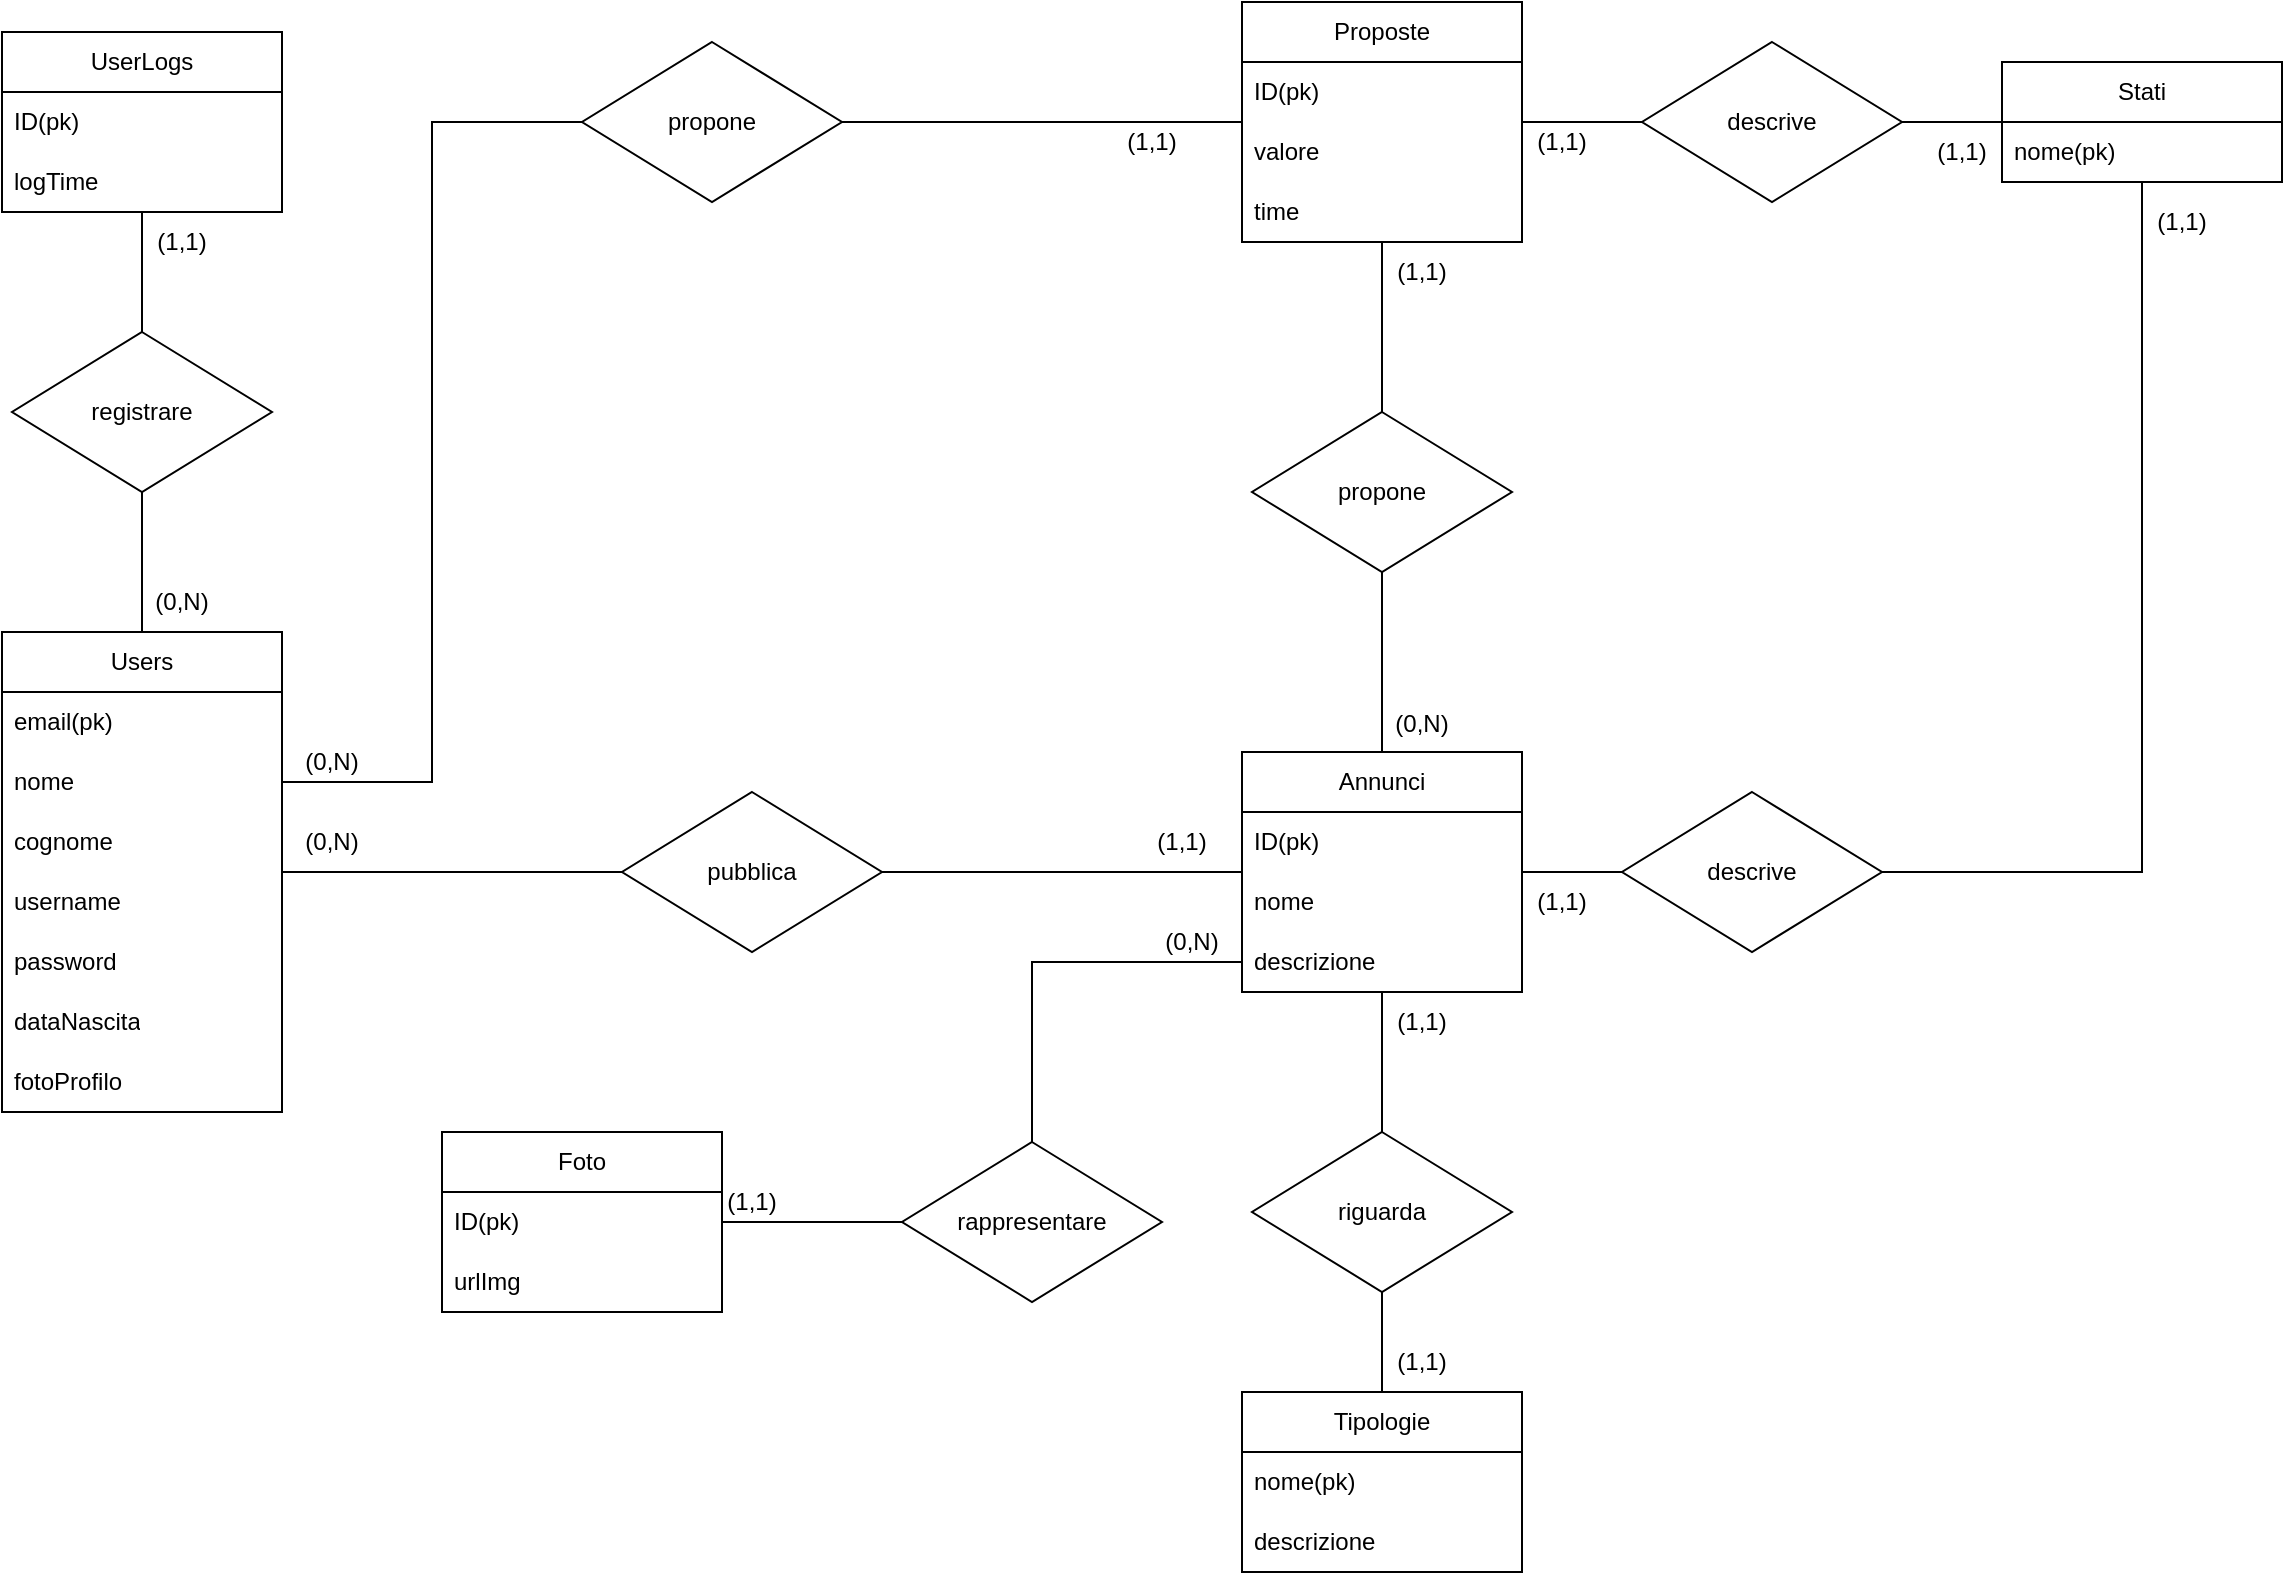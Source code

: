 <mxfile version="24.3.1" type="google">
  <diagram name="Pagina-1" id="Pq7MAebxo4auGqk37SkY">
    <mxGraphModel grid="1" page="1" gridSize="10" guides="1" tooltips="1" connect="1" arrows="1" fold="1" pageScale="1" pageWidth="827" pageHeight="1169" math="0" shadow="0">
      <root>
        <mxCell id="0" />
        <mxCell id="1" parent="0" />
        <mxCell id="6DvogCrqPjcSvsmSFn7y-90" style="edgeStyle=orthogonalEdgeStyle;rounded=0;orthogonalLoop=1;jettySize=auto;html=1;entryX=0.5;entryY=1;entryDx=0;entryDy=0;endArrow=none;endFill=0;" edge="1" parent="1" source="6DvogCrqPjcSvsmSFn7y-1" target="6DvogCrqPjcSvsmSFn7y-33">
          <mxGeometry relative="1" as="geometry" />
        </mxCell>
        <mxCell id="6DvogCrqPjcSvsmSFn7y-1" value="Users" style="swimlane;fontStyle=0;childLayout=stackLayout;horizontal=1;startSize=30;horizontalStack=0;resizeParent=1;resizeParentMax=0;resizeLast=0;collapsible=1;marginBottom=0;whiteSpace=wrap;html=1;" vertex="1" parent="1">
          <mxGeometry x="-430" y="350" width="140" height="240" as="geometry" />
        </mxCell>
        <mxCell id="6DvogCrqPjcSvsmSFn7y-2" value="email(pk)" style="text;strokeColor=none;fillColor=none;align=left;verticalAlign=middle;spacingLeft=4;spacingRight=4;overflow=hidden;points=[[0,0.5],[1,0.5]];portConstraint=eastwest;rotatable=0;whiteSpace=wrap;html=1;" vertex="1" parent="6DvogCrqPjcSvsmSFn7y-1">
          <mxGeometry y="30" width="140" height="30" as="geometry" />
        </mxCell>
        <mxCell id="6DvogCrqPjcSvsmSFn7y-3" value="nome" style="text;strokeColor=none;fillColor=none;align=left;verticalAlign=middle;spacingLeft=4;spacingRight=4;overflow=hidden;points=[[0,0.5],[1,0.5]];portConstraint=eastwest;rotatable=0;whiteSpace=wrap;html=1;" vertex="1" parent="6DvogCrqPjcSvsmSFn7y-1">
          <mxGeometry y="60" width="140" height="30" as="geometry" />
        </mxCell>
        <mxCell id="6DvogCrqPjcSvsmSFn7y-4" value="cognome" style="text;strokeColor=none;fillColor=none;align=left;verticalAlign=middle;spacingLeft=4;spacingRight=4;overflow=hidden;points=[[0,0.5],[1,0.5]];portConstraint=eastwest;rotatable=0;whiteSpace=wrap;html=1;" vertex="1" parent="6DvogCrqPjcSvsmSFn7y-1">
          <mxGeometry y="90" width="140" height="30" as="geometry" />
        </mxCell>
        <mxCell id="6DvogCrqPjcSvsmSFn7y-25" value="username" style="text;strokeColor=none;fillColor=none;align=left;verticalAlign=middle;spacingLeft=4;spacingRight=4;overflow=hidden;points=[[0,0.5],[1,0.5]];portConstraint=eastwest;rotatable=0;whiteSpace=wrap;html=1;" vertex="1" parent="6DvogCrqPjcSvsmSFn7y-1">
          <mxGeometry y="120" width="140" height="30" as="geometry" />
        </mxCell>
        <mxCell id="6DvogCrqPjcSvsmSFn7y-26" value="password" style="text;strokeColor=none;fillColor=none;align=left;verticalAlign=middle;spacingLeft=4;spacingRight=4;overflow=hidden;points=[[0,0.5],[1,0.5]];portConstraint=eastwest;rotatable=0;whiteSpace=wrap;html=1;" vertex="1" parent="6DvogCrqPjcSvsmSFn7y-1">
          <mxGeometry y="150" width="140" height="30" as="geometry" />
        </mxCell>
        <mxCell id="6DvogCrqPjcSvsmSFn7y-27" value="dataNascita" style="text;strokeColor=none;fillColor=none;align=left;verticalAlign=middle;spacingLeft=4;spacingRight=4;overflow=hidden;points=[[0,0.5],[1,0.5]];portConstraint=eastwest;rotatable=0;whiteSpace=wrap;html=1;" vertex="1" parent="6DvogCrqPjcSvsmSFn7y-1">
          <mxGeometry y="180" width="140" height="30" as="geometry" />
        </mxCell>
        <mxCell id="6DvogCrqPjcSvsmSFn7y-28" value="fotoProfilo" style="text;strokeColor=none;fillColor=none;align=left;verticalAlign=middle;spacingLeft=4;spacingRight=4;overflow=hidden;points=[[0,0.5],[1,0.5]];portConstraint=eastwest;rotatable=0;whiteSpace=wrap;html=1;" vertex="1" parent="6DvogCrqPjcSvsmSFn7y-1">
          <mxGeometry y="210" width="140" height="30" as="geometry" />
        </mxCell>
        <mxCell id="6DvogCrqPjcSvsmSFn7y-50" value="" style="edgeStyle=orthogonalEdgeStyle;rounded=0;orthogonalLoop=1;jettySize=auto;html=1;endArrow=none;endFill=0;" edge="1" parent="1" source="6DvogCrqPjcSvsmSFn7y-5" target="6DvogCrqPjcSvsmSFn7y-38">
          <mxGeometry relative="1" as="geometry" />
        </mxCell>
        <mxCell id="6DvogCrqPjcSvsmSFn7y-54" style="edgeStyle=orthogonalEdgeStyle;rounded=0;orthogonalLoop=1;jettySize=auto;html=1;entryX=0;entryY=0.5;entryDx=0;entryDy=0;endArrow=none;endFill=0;" edge="1" parent="1" source="6DvogCrqPjcSvsmSFn7y-5" target="6DvogCrqPjcSvsmSFn7y-51">
          <mxGeometry relative="1" as="geometry" />
        </mxCell>
        <mxCell id="6DvogCrqPjcSvsmSFn7y-5" value="Annunci" style="swimlane;fontStyle=0;childLayout=stackLayout;horizontal=1;startSize=30;horizontalStack=0;resizeParent=1;resizeParentMax=0;resizeLast=0;collapsible=1;marginBottom=0;whiteSpace=wrap;html=1;" vertex="1" parent="1">
          <mxGeometry x="190" y="410" width="140" height="120" as="geometry" />
        </mxCell>
        <mxCell id="6DvogCrqPjcSvsmSFn7y-6" value="ID(pk)" style="text;strokeColor=none;fillColor=none;align=left;verticalAlign=middle;spacingLeft=4;spacingRight=4;overflow=hidden;points=[[0,0.5],[1,0.5]];portConstraint=eastwest;rotatable=0;whiteSpace=wrap;html=1;" vertex="1" parent="6DvogCrqPjcSvsmSFn7y-5">
          <mxGeometry y="30" width="140" height="30" as="geometry" />
        </mxCell>
        <mxCell id="6DvogCrqPjcSvsmSFn7y-7" value="nome" style="text;strokeColor=none;fillColor=none;align=left;verticalAlign=middle;spacingLeft=4;spacingRight=4;overflow=hidden;points=[[0,0.5],[1,0.5]];portConstraint=eastwest;rotatable=0;whiteSpace=wrap;html=1;" vertex="1" parent="6DvogCrqPjcSvsmSFn7y-5">
          <mxGeometry y="60" width="140" height="30" as="geometry" />
        </mxCell>
        <mxCell id="6DvogCrqPjcSvsmSFn7y-8" value="descrizione&amp;nbsp;" style="text;strokeColor=none;fillColor=none;align=left;verticalAlign=middle;spacingLeft=4;spacingRight=4;overflow=hidden;points=[[0,0.5],[1,0.5]];portConstraint=eastwest;rotatable=0;whiteSpace=wrap;html=1;" vertex="1" parent="6DvogCrqPjcSvsmSFn7y-5">
          <mxGeometry y="90" width="140" height="30" as="geometry" />
        </mxCell>
        <mxCell id="6DvogCrqPjcSvsmSFn7y-9" value="UserLogs" style="swimlane;fontStyle=0;childLayout=stackLayout;horizontal=1;startSize=30;horizontalStack=0;resizeParent=1;resizeParentMax=0;resizeLast=0;collapsible=1;marginBottom=0;whiteSpace=wrap;html=1;" vertex="1" parent="1">
          <mxGeometry x="-430" y="50" width="140" height="90" as="geometry" />
        </mxCell>
        <mxCell id="6DvogCrqPjcSvsmSFn7y-10" value="ID(pk)" style="text;strokeColor=none;fillColor=none;align=left;verticalAlign=middle;spacingLeft=4;spacingRight=4;overflow=hidden;points=[[0,0.5],[1,0.5]];portConstraint=eastwest;rotatable=0;whiteSpace=wrap;html=1;" vertex="1" parent="6DvogCrqPjcSvsmSFn7y-9">
          <mxGeometry y="30" width="140" height="30" as="geometry" />
        </mxCell>
        <mxCell id="6DvogCrqPjcSvsmSFn7y-11" value="logTime" style="text;strokeColor=none;fillColor=none;align=left;verticalAlign=middle;spacingLeft=4;spacingRight=4;overflow=hidden;points=[[0,0.5],[1,0.5]];portConstraint=eastwest;rotatable=0;whiteSpace=wrap;html=1;" vertex="1" parent="6DvogCrqPjcSvsmSFn7y-9">
          <mxGeometry y="60" width="140" height="30" as="geometry" />
        </mxCell>
        <mxCell id="6DvogCrqPjcSvsmSFn7y-13" value="Tipologie" style="swimlane;fontStyle=0;childLayout=stackLayout;horizontal=1;startSize=30;horizontalStack=0;resizeParent=1;resizeParentMax=0;resizeLast=0;collapsible=1;marginBottom=0;whiteSpace=wrap;html=1;" vertex="1" parent="1">
          <mxGeometry x="190" y="730" width="140" height="90" as="geometry">
            <mxRectangle x="190" y="730" width="90" height="30" as="alternateBounds" />
          </mxGeometry>
        </mxCell>
        <mxCell id="6DvogCrqPjcSvsmSFn7y-14" value="nome(pk)" style="text;strokeColor=none;fillColor=none;align=left;verticalAlign=middle;spacingLeft=4;spacingRight=4;overflow=hidden;points=[[0,0.5],[1,0.5]];portConstraint=eastwest;rotatable=0;whiteSpace=wrap;html=1;" vertex="1" parent="6DvogCrqPjcSvsmSFn7y-13">
          <mxGeometry y="30" width="140" height="30" as="geometry" />
        </mxCell>
        <mxCell id="6DvogCrqPjcSvsmSFn7y-16" value="descrizione" style="text;strokeColor=none;fillColor=none;align=left;verticalAlign=middle;spacingLeft=4;spacingRight=4;overflow=hidden;points=[[0,0.5],[1,0.5]];portConstraint=eastwest;rotatable=0;whiteSpace=wrap;html=1;" vertex="1" parent="6DvogCrqPjcSvsmSFn7y-13">
          <mxGeometry y="60" width="140" height="30" as="geometry" />
        </mxCell>
        <mxCell id="6DvogCrqPjcSvsmSFn7y-17" value="Stati" style="swimlane;fontStyle=0;childLayout=stackLayout;horizontal=1;startSize=30;horizontalStack=0;resizeParent=1;resizeParentMax=0;resizeLast=0;collapsible=1;marginBottom=0;whiteSpace=wrap;html=1;" vertex="1" parent="1">
          <mxGeometry x="570" y="65" width="140" height="60" as="geometry" />
        </mxCell>
        <mxCell id="6DvogCrqPjcSvsmSFn7y-18" value="nome(pk)" style="text;strokeColor=none;fillColor=none;align=left;verticalAlign=middle;spacingLeft=4;spacingRight=4;overflow=hidden;points=[[0,0.5],[1,0.5]];portConstraint=eastwest;rotatable=0;whiteSpace=wrap;html=1;" vertex="1" parent="6DvogCrqPjcSvsmSFn7y-17">
          <mxGeometry y="30" width="140" height="30" as="geometry" />
        </mxCell>
        <mxCell id="6DvogCrqPjcSvsmSFn7y-53" style="edgeStyle=orthogonalEdgeStyle;rounded=0;orthogonalLoop=1;jettySize=auto;html=1;entryX=0;entryY=0.5;entryDx=0;entryDy=0;endArrow=none;endFill=0;" edge="1" parent="1" source="6DvogCrqPjcSvsmSFn7y-21" target="6DvogCrqPjcSvsmSFn7y-52">
          <mxGeometry relative="1" as="geometry" />
        </mxCell>
        <mxCell id="6DvogCrqPjcSvsmSFn7y-91" style="edgeStyle=orthogonalEdgeStyle;rounded=0;orthogonalLoop=1;jettySize=auto;html=1;entryX=0.5;entryY=0;entryDx=0;entryDy=0;endArrow=none;endFill=0;" edge="1" parent="1" source="6DvogCrqPjcSvsmSFn7y-21" target="6DvogCrqPjcSvsmSFn7y-89">
          <mxGeometry relative="1" as="geometry" />
        </mxCell>
        <mxCell id="6DvogCrqPjcSvsmSFn7y-21" value="Proposte" style="swimlane;fontStyle=0;childLayout=stackLayout;horizontal=1;startSize=30;horizontalStack=0;resizeParent=1;resizeParentMax=0;resizeLast=0;collapsible=1;marginBottom=0;whiteSpace=wrap;html=1;" vertex="1" parent="1">
          <mxGeometry x="190" y="35" width="140" height="120" as="geometry" />
        </mxCell>
        <mxCell id="6DvogCrqPjcSvsmSFn7y-22" value="ID(pk)" style="text;strokeColor=none;fillColor=none;align=left;verticalAlign=middle;spacingLeft=4;spacingRight=4;overflow=hidden;points=[[0,0.5],[1,0.5]];portConstraint=eastwest;rotatable=0;whiteSpace=wrap;html=1;" vertex="1" parent="6DvogCrqPjcSvsmSFn7y-21">
          <mxGeometry y="30" width="140" height="30" as="geometry" />
        </mxCell>
        <mxCell id="6DvogCrqPjcSvsmSFn7y-23" value="valore" style="text;strokeColor=none;fillColor=none;align=left;verticalAlign=middle;spacingLeft=4;spacingRight=4;overflow=hidden;points=[[0,0.5],[1,0.5]];portConstraint=eastwest;rotatable=0;whiteSpace=wrap;html=1;" vertex="1" parent="6DvogCrqPjcSvsmSFn7y-21">
          <mxGeometry y="60" width="140" height="30" as="geometry" />
        </mxCell>
        <mxCell id="6DvogCrqPjcSvsmSFn7y-24" value="time" style="text;strokeColor=none;fillColor=none;align=left;verticalAlign=middle;spacingLeft=4;spacingRight=4;overflow=hidden;points=[[0,0.5],[1,0.5]];portConstraint=eastwest;rotatable=0;whiteSpace=wrap;html=1;" vertex="1" parent="6DvogCrqPjcSvsmSFn7y-21">
          <mxGeometry y="90" width="140" height="30" as="geometry" />
        </mxCell>
        <mxCell id="6DvogCrqPjcSvsmSFn7y-37" style="edgeStyle=orthogonalEdgeStyle;rounded=0;orthogonalLoop=1;jettySize=auto;html=1;exitX=0.5;exitY=0;exitDx=0;exitDy=0;endArrow=none;endFill=0;" edge="1" parent="1" source="6DvogCrqPjcSvsmSFn7y-33" target="6DvogCrqPjcSvsmSFn7y-9">
          <mxGeometry relative="1" as="geometry" />
        </mxCell>
        <mxCell id="6DvogCrqPjcSvsmSFn7y-33" value="registrare" style="rhombus;whiteSpace=wrap;html=1;" vertex="1" parent="1">
          <mxGeometry x="-425" y="200" width="130" height="80" as="geometry" />
        </mxCell>
        <mxCell id="6DvogCrqPjcSvsmSFn7y-49" style="edgeStyle=orthogonalEdgeStyle;rounded=0;orthogonalLoop=1;jettySize=auto;html=1;exitX=0.5;exitY=1;exitDx=0;exitDy=0;entryX=0.5;entryY=0;entryDx=0;entryDy=0;endArrow=none;endFill=0;" edge="1" parent="1" source="6DvogCrqPjcSvsmSFn7y-38" target="6DvogCrqPjcSvsmSFn7y-13">
          <mxGeometry relative="1" as="geometry" />
        </mxCell>
        <mxCell id="6DvogCrqPjcSvsmSFn7y-38" value="riguarda" style="rhombus;whiteSpace=wrap;html=1;" vertex="1" parent="1">
          <mxGeometry x="195" y="600" width="130" height="80" as="geometry" />
        </mxCell>
        <mxCell id="6DvogCrqPjcSvsmSFn7y-44" style="edgeStyle=orthogonalEdgeStyle;rounded=0;orthogonalLoop=1;jettySize=auto;html=1;endArrow=none;endFill=0;" edge="1" parent="1" source="6DvogCrqPjcSvsmSFn7y-42" target="6DvogCrqPjcSvsmSFn7y-5">
          <mxGeometry relative="1" as="geometry" />
        </mxCell>
        <mxCell id="6DvogCrqPjcSvsmSFn7y-48" style="edgeStyle=orthogonalEdgeStyle;rounded=0;orthogonalLoop=1;jettySize=auto;html=1;exitX=0;exitY=0.5;exitDx=0;exitDy=0;endArrow=none;endFill=0;" edge="1" parent="1" source="6DvogCrqPjcSvsmSFn7y-42" target="6DvogCrqPjcSvsmSFn7y-1">
          <mxGeometry relative="1" as="geometry" />
        </mxCell>
        <mxCell id="6DvogCrqPjcSvsmSFn7y-42" value="pubblica" style="rhombus;whiteSpace=wrap;html=1;" vertex="1" parent="1">
          <mxGeometry x="-120" y="430" width="130" height="80" as="geometry" />
        </mxCell>
        <mxCell id="6DvogCrqPjcSvsmSFn7y-55" style="edgeStyle=orthogonalEdgeStyle;rounded=0;orthogonalLoop=1;jettySize=auto;html=1;endArrow=none;endFill=0;" edge="1" parent="1" source="6DvogCrqPjcSvsmSFn7y-51" target="6DvogCrqPjcSvsmSFn7y-17">
          <mxGeometry relative="1" as="geometry" />
        </mxCell>
        <mxCell id="6DvogCrqPjcSvsmSFn7y-51" value="descrive" style="rhombus;whiteSpace=wrap;html=1;" vertex="1" parent="1">
          <mxGeometry x="380" y="430" width="130" height="80" as="geometry" />
        </mxCell>
        <mxCell id="6DvogCrqPjcSvsmSFn7y-56" style="edgeStyle=orthogonalEdgeStyle;rounded=0;orthogonalLoop=1;jettySize=auto;html=1;endArrow=none;endFill=0;" edge="1" parent="1" source="6DvogCrqPjcSvsmSFn7y-52" target="6DvogCrqPjcSvsmSFn7y-17">
          <mxGeometry relative="1" as="geometry" />
        </mxCell>
        <mxCell id="6DvogCrqPjcSvsmSFn7y-52" value="descrive" style="rhombus;whiteSpace=wrap;html=1;" vertex="1" parent="1">
          <mxGeometry x="390" y="55" width="130" height="80" as="geometry" />
        </mxCell>
        <mxCell id="6DvogCrqPjcSvsmSFn7y-58" style="edgeStyle=orthogonalEdgeStyle;rounded=0;orthogonalLoop=1;jettySize=auto;html=1;endArrow=none;endFill=0;" edge="1" parent="1" source="6DvogCrqPjcSvsmSFn7y-57" target="6DvogCrqPjcSvsmSFn7y-21">
          <mxGeometry relative="1" as="geometry" />
        </mxCell>
        <mxCell id="6DvogCrqPjcSvsmSFn7y-57" value="propone" style="rhombus;whiteSpace=wrap;html=1;" vertex="1" parent="1">
          <mxGeometry x="-140" y="55" width="130" height="80" as="geometry" />
        </mxCell>
        <mxCell id="6DvogCrqPjcSvsmSFn7y-59" style="edgeStyle=orthogonalEdgeStyle;rounded=0;orthogonalLoop=1;jettySize=auto;html=1;exitX=1;exitY=0.5;exitDx=0;exitDy=0;entryX=0;entryY=0.5;entryDx=0;entryDy=0;endArrow=none;endFill=0;" edge="1" parent="1" source="6DvogCrqPjcSvsmSFn7y-3" target="6DvogCrqPjcSvsmSFn7y-57">
          <mxGeometry relative="1" as="geometry" />
        </mxCell>
        <mxCell id="6DvogCrqPjcSvsmSFn7y-60" value="(1,1)" style="text;html=1;align=center;verticalAlign=middle;whiteSpace=wrap;rounded=0;" vertex="1" parent="1">
          <mxGeometry x="-370" y="140" width="60" height="30" as="geometry" />
        </mxCell>
        <mxCell id="6DvogCrqPjcSvsmSFn7y-61" value="(0,N)" style="text;html=1;align=center;verticalAlign=middle;whiteSpace=wrap;rounded=0;" vertex="1" parent="1">
          <mxGeometry x="-370" y="320" width="60" height="30" as="geometry" />
        </mxCell>
        <mxCell id="6DvogCrqPjcSvsmSFn7y-62" value="(0,N)" style="text;html=1;align=center;verticalAlign=middle;whiteSpace=wrap;rounded=0;" vertex="1" parent="1">
          <mxGeometry x="-295" y="400" width="60" height="30" as="geometry" />
        </mxCell>
        <mxCell id="6DvogCrqPjcSvsmSFn7y-64" value="(1,1)" style="text;html=1;align=center;verticalAlign=middle;whiteSpace=wrap;rounded=0;" vertex="1" parent="1">
          <mxGeometry x="115" y="90" width="60" height="30" as="geometry" />
        </mxCell>
        <mxCell id="6DvogCrqPjcSvsmSFn7y-65" value="(0,N)" style="text;html=1;align=center;verticalAlign=middle;whiteSpace=wrap;rounded=0;" vertex="1" parent="1">
          <mxGeometry x="-295" y="440" width="60" height="30" as="geometry" />
        </mxCell>
        <mxCell id="6DvogCrqPjcSvsmSFn7y-66" value="(1,1)" style="text;html=1;align=center;verticalAlign=middle;whiteSpace=wrap;rounded=0;" vertex="1" parent="1">
          <mxGeometry x="130" y="440" width="60" height="30" as="geometry" />
        </mxCell>
        <mxCell id="6DvogCrqPjcSvsmSFn7y-69" value="(1,1)" style="text;html=1;align=center;verticalAlign=middle;whiteSpace=wrap;rounded=0;" vertex="1" parent="1">
          <mxGeometry x="250" y="530" width="60" height="30" as="geometry" />
        </mxCell>
        <mxCell id="6DvogCrqPjcSvsmSFn7y-70" value="(1,1)" style="text;html=1;align=center;verticalAlign=middle;whiteSpace=wrap;rounded=0;" vertex="1" parent="1">
          <mxGeometry x="250" y="700" width="60" height="30" as="geometry" />
        </mxCell>
        <mxCell id="6DvogCrqPjcSvsmSFn7y-71" value="(1,1)" style="text;html=1;align=center;verticalAlign=middle;whiteSpace=wrap;rounded=0;" vertex="1" parent="1">
          <mxGeometry x="320" y="470" width="60" height="30" as="geometry" />
        </mxCell>
        <mxCell id="6DvogCrqPjcSvsmSFn7y-72" value="(1,1)" style="text;html=1;align=center;verticalAlign=middle;whiteSpace=wrap;rounded=0;" vertex="1" parent="1">
          <mxGeometry x="630" y="130" width="60" height="30" as="geometry" />
        </mxCell>
        <mxCell id="6DvogCrqPjcSvsmSFn7y-73" value="(1,1)" style="text;html=1;align=center;verticalAlign=middle;whiteSpace=wrap;rounded=0;" vertex="1" parent="1">
          <mxGeometry x="320" y="90" width="60" height="30" as="geometry" />
        </mxCell>
        <mxCell id="6DvogCrqPjcSvsmSFn7y-74" value="(1,1)" style="text;html=1;align=center;verticalAlign=middle;whiteSpace=wrap;rounded=0;" vertex="1" parent="1">
          <mxGeometry x="520" y="95" width="60" height="30" as="geometry" />
        </mxCell>
        <mxCell id="6DvogCrqPjcSvsmSFn7y-82" style="edgeStyle=orthogonalEdgeStyle;rounded=0;orthogonalLoop=1;jettySize=auto;html=1;entryX=0;entryY=0.5;entryDx=0;entryDy=0;endArrow=none;endFill=0;" edge="1" parent="1" source="6DvogCrqPjcSvsmSFn7y-75" target="6DvogCrqPjcSvsmSFn7y-81">
          <mxGeometry relative="1" as="geometry" />
        </mxCell>
        <mxCell id="6DvogCrqPjcSvsmSFn7y-75" value="Foto" style="swimlane;fontStyle=0;childLayout=stackLayout;horizontal=1;startSize=30;horizontalStack=0;resizeParent=1;resizeParentMax=0;resizeLast=0;collapsible=1;marginBottom=0;whiteSpace=wrap;html=1;" vertex="1" parent="1">
          <mxGeometry x="-210" y="600" width="140" height="90" as="geometry" />
        </mxCell>
        <mxCell id="6DvogCrqPjcSvsmSFn7y-76" value="ID(pk)" style="text;strokeColor=none;fillColor=none;align=left;verticalAlign=middle;spacingLeft=4;spacingRight=4;overflow=hidden;points=[[0,0.5],[1,0.5]];portConstraint=eastwest;rotatable=0;whiteSpace=wrap;html=1;" vertex="1" parent="6DvogCrqPjcSvsmSFn7y-75">
          <mxGeometry y="30" width="140" height="30" as="geometry" />
        </mxCell>
        <mxCell id="6DvogCrqPjcSvsmSFn7y-79" value="urlImg" style="text;strokeColor=none;fillColor=none;align=left;verticalAlign=middle;spacingLeft=4;spacingRight=4;overflow=hidden;points=[[0,0.5],[1,0.5]];portConstraint=eastwest;rotatable=0;whiteSpace=wrap;html=1;" vertex="1" parent="6DvogCrqPjcSvsmSFn7y-75">
          <mxGeometry y="60" width="140" height="30" as="geometry" />
        </mxCell>
        <mxCell id="6DvogCrqPjcSvsmSFn7y-83" style="edgeStyle=orthogonalEdgeStyle;rounded=0;orthogonalLoop=1;jettySize=auto;html=1;entryX=0;entryY=0.5;entryDx=0;entryDy=0;endArrow=none;endFill=0;" edge="1" parent="1" source="6DvogCrqPjcSvsmSFn7y-81" target="6DvogCrqPjcSvsmSFn7y-8">
          <mxGeometry relative="1" as="geometry" />
        </mxCell>
        <mxCell id="6DvogCrqPjcSvsmSFn7y-81" value="rappresentare" style="rhombus;whiteSpace=wrap;html=1;" vertex="1" parent="1">
          <mxGeometry x="20" y="605" width="130" height="80" as="geometry" />
        </mxCell>
        <mxCell id="6DvogCrqPjcSvsmSFn7y-85" value="(0,N)" style="text;html=1;align=center;verticalAlign=middle;whiteSpace=wrap;rounded=0;" vertex="1" parent="1">
          <mxGeometry x="135" y="490" width="60" height="30" as="geometry" />
        </mxCell>
        <mxCell id="6DvogCrqPjcSvsmSFn7y-87" value="(1,1)" style="text;html=1;align=center;verticalAlign=middle;whiteSpace=wrap;rounded=0;" vertex="1" parent="1">
          <mxGeometry x="-85" y="620" width="60" height="30" as="geometry" />
        </mxCell>
        <mxCell id="6DvogCrqPjcSvsmSFn7y-92" style="edgeStyle=orthogonalEdgeStyle;rounded=0;orthogonalLoop=1;jettySize=auto;html=1;entryX=0.5;entryY=0;entryDx=0;entryDy=0;endArrow=none;endFill=0;" edge="1" parent="1" source="6DvogCrqPjcSvsmSFn7y-89" target="6DvogCrqPjcSvsmSFn7y-5">
          <mxGeometry relative="1" as="geometry" />
        </mxCell>
        <mxCell id="6DvogCrqPjcSvsmSFn7y-89" value="propone" style="rhombus;whiteSpace=wrap;html=1;" vertex="1" parent="1">
          <mxGeometry x="195" y="240" width="130" height="80" as="geometry" />
        </mxCell>
        <mxCell id="6DvogCrqPjcSvsmSFn7y-93" value="(1,1)" style="text;html=1;align=center;verticalAlign=middle;whiteSpace=wrap;rounded=0;" vertex="1" parent="1">
          <mxGeometry x="250" y="155" width="60" height="30" as="geometry" />
        </mxCell>
        <mxCell id="6DvogCrqPjcSvsmSFn7y-94" value="(0,N)" style="text;html=1;align=center;verticalAlign=middle;whiteSpace=wrap;rounded=0;" vertex="1" parent="1">
          <mxGeometry x="250" y="381" width="60" height="30" as="geometry" />
        </mxCell>
      </root>
    </mxGraphModel>
  </diagram>
</mxfile>
